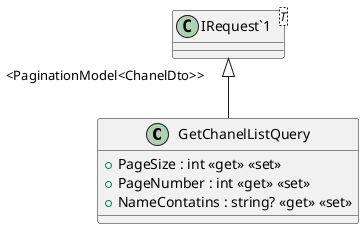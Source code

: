 @startuml
class GetChanelListQuery {
    + PageSize : int <<get>> <<set>>
    + PageNumber : int <<get>> <<set>>
    + NameContatins : string? <<get>> <<set>>
}
class "IRequest`1"<T> {
}
"IRequest`1" "<PaginationModel<ChanelDto>>" <|-- GetChanelListQuery
@enduml

